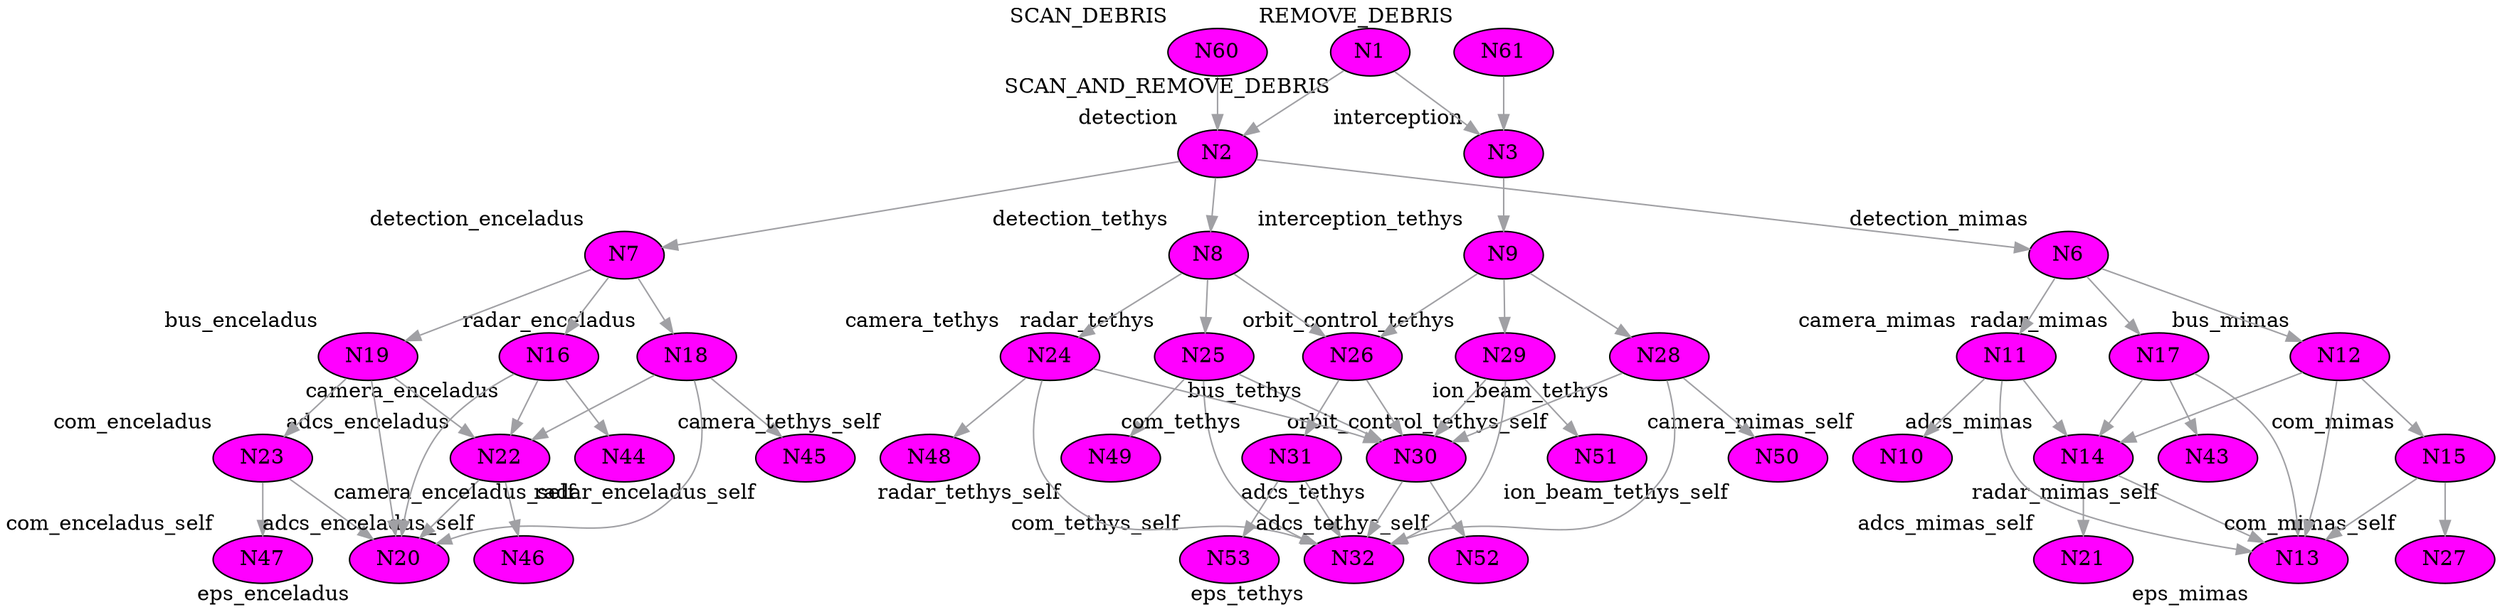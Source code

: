 digraph "distributed_mission_no_redundancy"
{

bgcolor = "#ffffff"

node [
class = "node"
,fillcolor = "#ff00ff",style = "filled"
,width = "0.152778",height = "0.152778"
,shape = "ellipse"
,color = "#000000"
,penwidth = "1"
,"_vis_" = "id|label"
];


"N6" [
pos = "-14.2361,-0.694444!"
,xlabel = "detection_mimas"
]

"N23" [
pos = "-3.125,-3.125!"
,xlabel = "com_enceladus"
]

"N18" [
pos = "-6.94444,-1.73611!"
,xlabel = "radar_enceladus"
]

"N14" [
pos = "-13.1944,-3.125!"
,xlabel = "adcs_mimas"
]

"N10" [
pos = "-16.3194,-2.43056!"
,xlabel = "camera_mimas_self"
]

"N46" [
pos = "-5.55556,-3.81944!"
,xlabel = "adcs_enceladus_self"
]

"N3" [
pos = "11.1111,2.08333!"
,xlabel = "interception"
]

"N22" [
pos = "-5.20833,-3.125!"
,xlabel = "adcs_enceladus"
]

"N2" [
pos = "-3.81944,2.43056!"
,xlabel = "detection"
]

"N48" [
pos = "0.347222,-2.43056!"
,xlabel = "camera_tethys_self"
]

"N21" [
pos = "-13.5417,-3.81944!"
,xlabel = "adcs_mimas_self"
]

"N45" [
pos = "-6.94444,-2.43056!"
,xlabel = "radar_enceladus_self"
]

"N53" [
pos = "8.33333,-3.81944!"
,xlabel = "com_tethys_self"
]

"N17" [
pos = "-14.2361,-1.73611!"
,xlabel = "radar_mimas"
]

"N7" [
pos = "-6.94444,-0.694444!"
,xlabel = "detection_enceladus"
]

"N25" [
pos = "2.43056,-1.73611!"
,xlabel = "radar_tethys"
]

"N27" [
pos = "-11.8056,-3.81944!"
,xlabel = "com_mimas_self"
]

"N19" [
pos = "-3.81944,-1.73611!"
,xlabel = "bus_enceladus"
]

"N12" [
pos = "-12.1528,-1.73611!"
,xlabel = "bus_mimas"
]

"N9" [
pos = "6.59722,-0.694444!"
,xlabel = "interception_tethys"
]

"N49" [
pos = "2.43056,-2.43056!"
,xlabel = "radar_tethys_self"
]

"N51" [
pos = "6.94444,-2.43056!"
,xlabel = "orbit_control_tethys_self"
]

"N47" [
pos = "-3.47222,-3.81944!"
,xlabel = "com_enceladus_self"
]

"N24" [
pos = "0.347222,-1.73611!"
,xlabel = "camera_tethys"
]

"N31" [
pos = "8.33333,-3.125!"
,xlabel = "com_tethys"
]

"N52" [
pos = "6.25,-3.81944!"
,xlabel = "adcs_tethys_self"
]

"N44" [
pos = "-9.375,-2.43056!"
,xlabel = "camera_enceladus_self"
]

"N61" [
pos = "11.1111,3.47222!"
,xlabel = "REMOVE_DEBRIS"
]

"N8" [
pos = "3.125,-0.694444!"
,xlabel = "detection_tethys"
]

"N43" [
pos = "-14.2361,-2.43056!"
,xlabel = "radar_mimas_self"
]

"N15" [
pos = "-11.4583,-3.125!"
,xlabel = "com_mimas"
]

"N11" [
pos = "-16.3194,-1.73611!"
,xlabel = "camera_mimas"
]

"N16" [
pos = "-9.375,-1.73611!"
,xlabel = "camera_enceladus"
]

"N13" [
pos = "-14.9306,-4.51389!"
,xlabel = "eps_mimas"
]

"N30" [
pos = "6.25,-3.125!"
,xlabel = "adcs_tethys"
]

"N60" [
pos = "-3.81944,3.47222!"
,xlabel = "SCAN_DEBRIS"
]

"N50" [
pos = "4.51389,-2.43056!"
,xlabel = "ion_beam_tethys_self"
]

"N29" [
pos = "6.59722,-1.73611!"
,xlabel = "orbit_control_tethys"
]

"N32" [
pos = "4.51389,-4.51389!"
,xlabel = "eps_tethys"
]

"N26" [
pos = "8.33333,-1.73611!"
,xlabel = "bus_tethys"
]

"N28" [
pos = "4.51389,-1.73611!"
,xlabel = "ion_beam_tethys"
]

"N1" [
pos = "3.81944,3.81944!"
,xlabel = "SCAN_AND_REMOVE_DEBRIS"
]

"N20" [
pos = "-7.29167,-4.51389!"
,xlabel = "eps_enceladus"
]



edge [
class = "edge"
,weight = "1"
,penwidth = "1"
,"_vis_" = "label"
,"color" = "#a0a0a4"
,"style" = "solid"
];


"N3" -> "N9" [id = "E6"
];

"N16" -> "N22" [id = "E50"
];

"N19" -> "N22" [id = "E26"
];

"N26" -> "N31" [id = "E36"
];

"N14" -> "N13" [id = "E24"
];

"N17" -> "N43" [id = "E56"
];

"N7" -> "N16" [id = "E16"
];

"N14" -> "N21" [id = "E54"
];

"N29" -> "N32" [id = "E41"
];

"N1" -> "N2" [id = "E1"
];

"N29" -> "N51" [id = "E64"
];

"N11" -> "N14" [id = "E48"
];

"N60" -> "N2" [id = "E73"
];

"N28" -> "N30" [id = "E47"
];

"N12" -> "N15" [id = "E15"
];

"N19" -> "N23" [id = "E27"
];

"N9" -> "N29" [id = "E38"
];

"N12" -> "N14" [id = "E14"
];

"N6" -> "N11" [id = "E10"
];

"N6" -> "N17" [id = "E17"
];

"N8" -> "N24" [id = "E30"
];

"N16" -> "N20" [id = "E21"
];

"N25" -> "N30" [id = "E46"
];

"N16" -> "N44" [id = "E57"
];

"N25" -> "N49" [id = "E62"
];

"N31" -> "N32" [id = "E43"
];

"N22" -> "N46" [id = "E59"
];

"N24" -> "N32" [id = "E9"
];

"N24" -> "N30" [id = "E33"
];

"N24" -> "N48" [id = "E61"
];

"N18" -> "N45" [id = "E58"
];

"N23" -> "N47" [id = "E60"
];

"N23" -> "N20" [id = "E29"
];

"N30" -> "N52" [id = "E65"
];

"N6" -> "N12" [id = "E11"
];

"N61" -> "N3" [id = "E74"
];

"N25" -> "N32" [id = "E34"
];

"N12" -> "N13" [id = "E13"
];

"N26" -> "N30" [id = "E35"
];

"N8" -> "N25" [id = "E31"
];

"N11" -> "N10" [id = "E53"
];

"N22" -> "N20" [id = "E28"
];

"N15" -> "N27" [id = "E55"
];

"N29" -> "N30" [id = "E44"
];

"N17" -> "N14" [id = "E49"
];

"N19" -> "N20" [id = "E23"
];

"N30" -> "N32" [id = "E42"
];

"N7" -> "N19" [id = "E20"
];

"N8" -> "N26" [id = "E32"
];

"N11" -> "N13" [id = "E12"
];

"N1" -> "N3" [id = "E2"
];

"N18" -> "N22" [id = "E45"
];

"N28" -> "N50" [id = "E63"
];

"N28" -> "N32" [id = "E40"
];

"N17" -> "N13" [id = "E18"
];

"N18" -> "N20" [id = "E22"
];

"N9" -> "N26" [id = "E39"
];

"N15" -> "N13" [id = "E25"
];

"N7" -> "N18" [id = "E19"
];

"N31" -> "N53" [id = "E66"
];

"N9" -> "N28" [id = "E37"
];

"N2" -> "N6" [id = "E3"
];

"N2" -> "N7" [id = "E4"
];

"N2" -> "N8" [id = "E5"
];


}
